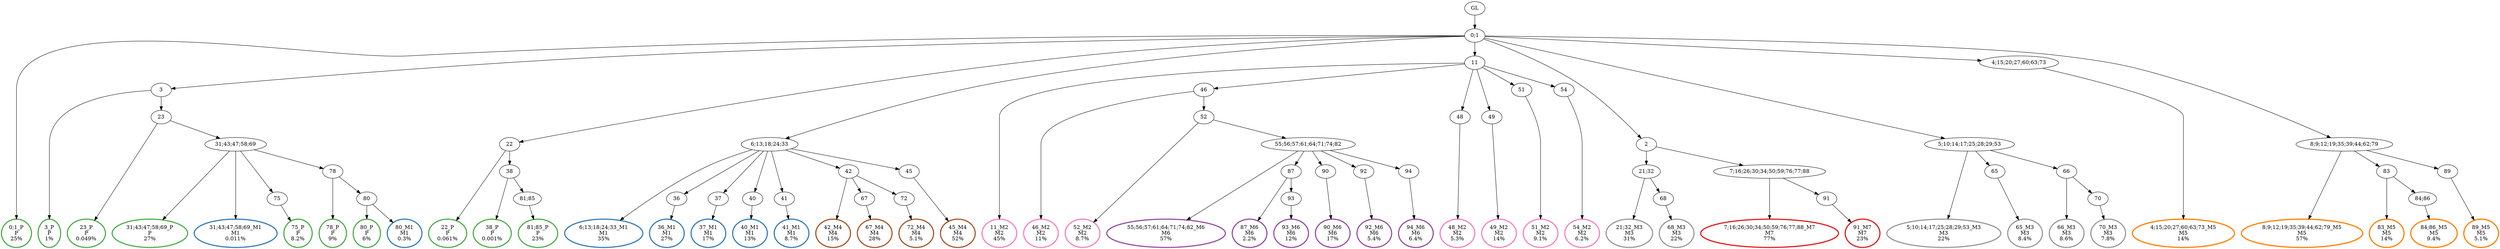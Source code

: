 digraph T {
	{
		rank=same
		91 [penwidth=3,colorscheme=set19,color=3,label="0;1_P\nP\n25%"]
		89 [penwidth=3,colorscheme=set19,color=3,label="3_P\nP\n1%"]
		87 [penwidth=3,colorscheme=set19,color=3,label="23_P\nP\n0.049%"]
		85 [penwidth=3,colorscheme=set19,color=3,label="31;43;47;58;69_P\nP\n27%"]
		83 [penwidth=3,colorscheme=set19,color=3,label="75_P\nP\n8.2%"]
		81 [penwidth=3,colorscheme=set19,color=3,label="78_P\nP\n9%"]
		79 [penwidth=3,colorscheme=set19,color=3,label="80_P\nP\n6%"]
		77 [penwidth=3,colorscheme=set19,color=3,label="22_P\nP\n0.061%"]
		75 [penwidth=3,colorscheme=set19,color=3,label="38_P\nP\n0.001%"]
		73 [penwidth=3,colorscheme=set19,color=3,label="81;85_P\nP\n23%"]
		72 [penwidth=3,colorscheme=set19,color=2,label="31;43;47;58;69_M1\nM1\n0.011%"]
		71 [penwidth=3,colorscheme=set19,color=2,label="80_M1\nM1\n0.3%"]
		69 [penwidth=3,colorscheme=set19,color=2,label="6;13;18;24;33_M1\nM1\n35%"]
		67 [penwidth=3,colorscheme=set19,color=2,label="36_M1\nM1\n27%"]
		65 [penwidth=3,colorscheme=set19,color=2,label="37_M1\nM1\n17%"]
		63 [penwidth=3,colorscheme=set19,color=2,label="40_M1\nM1\n13%"]
		61 [penwidth=3,colorscheme=set19,color=2,label="41_M1\nM1\n8.7%"]
		59 [penwidth=3,colorscheme=set19,color=8,label="11_M2\nM2\n45%"]
		57 [penwidth=3,colorscheme=set19,color=8,label="46_M2\nM2\n11%"]
		55 [penwidth=3,colorscheme=set19,color=8,label="52_M2\nM2\n8.7%"]
		53 [penwidth=3,colorscheme=set19,color=8,label="48_M2\nM2\n5.3%"]
		51 [penwidth=3,colorscheme=set19,color=8,label="49_M2\nM2\n14%"]
		49 [penwidth=3,colorscheme=set19,color=8,label="51_M2\nM2\n9.1%"]
		47 [penwidth=3,colorscheme=set19,color=8,label="54_M2\nM2\n6.2%"]
		44 [penwidth=3,colorscheme=set19,color=9,label="21;32_M3\nM3\n31%"]
		42 [penwidth=3,colorscheme=set19,color=9,label="68_M3\nM3\n22%"]
		40 [penwidth=3,colorscheme=set19,color=9,label="5;10;14;17;25;28;29;53_M3\nM3\n22%"]
		38 [penwidth=3,colorscheme=set19,color=9,label="65_M3\nM3\n8.4%"]
		36 [penwidth=3,colorscheme=set19,color=9,label="66_M3\nM3\n8.6%"]
		34 [penwidth=3,colorscheme=set19,color=9,label="70_M3\nM3\n7.8%"]
		32 [penwidth=3,colorscheme=set19,color=7,label="42_M4\nM4\n15%"]
		30 [penwidth=3,colorscheme=set19,color=7,label="67_M4\nM4\n28%"]
		28 [penwidth=3,colorscheme=set19,color=7,label="72_M4\nM4\n5.1%"]
		26 [penwidth=3,colorscheme=set19,color=7,label="45_M4\nM4\n52%"]
		24 [penwidth=3,colorscheme=set19,color=5,label="4;15;20;27;60;63;73_M5\nM5\n14%"]
		22 [penwidth=3,colorscheme=set19,color=5,label="8;9;12;19;35;39;44;62;79_M5\nM5\n57%"]
		20 [penwidth=3,colorscheme=set19,color=5,label="83_M5\nM5\n14%"]
		18 [penwidth=3,colorscheme=set19,color=5,label="84;86_M5\nM5\n9.4%"]
		16 [penwidth=3,colorscheme=set19,color=5,label="89_M5\nM5\n5.1%"]
		14 [penwidth=3,colorscheme=set19,color=4,label="55;56;57;61;64;71;74;82_M6\nM6\n57%"]
		12 [penwidth=3,colorscheme=set19,color=4,label="87_M6\nM6\n2.2%"]
		10 [penwidth=3,colorscheme=set19,color=4,label="93_M6\nM6\n12%"]
		8 [penwidth=3,colorscheme=set19,color=4,label="90_M6\nM6\n17%"]
		6 [penwidth=3,colorscheme=set19,color=4,label="92_M6\nM6\n5.4%"]
		4 [penwidth=3,colorscheme=set19,color=4,label="94_M6\nM6\n6.4%"]
		2 [penwidth=3,colorscheme=set19,color=1,label="7;16;26;30;34;50;59;76;77;88_M7\nM7\n77%"]
		0 [penwidth=3,colorscheme=set19,color=1,label="91_M7\nM7\n23%"]
	}
	93 [label="GL"]
	92 [label="0;1"]
	90 [label="3"]
	88 [label="23"]
	86 [label="31;43;47;58;69"]
	84 [label="75"]
	82 [label="78"]
	80 [label="80"]
	78 [label="22"]
	76 [label="38"]
	74 [label="81;85"]
	70 [label="6;13;18;24;33"]
	68 [label="36"]
	66 [label="37"]
	64 [label="40"]
	62 [label="41"]
	60 [label="11"]
	58 [label="46"]
	56 [label="52"]
	54 [label="48"]
	52 [label="49"]
	50 [label="51"]
	48 [label="54"]
	46 [label="2"]
	45 [label="21;32"]
	43 [label="68"]
	41 [label="5;10;14;17;25;28;29;53"]
	39 [label="65"]
	37 [label="66"]
	35 [label="70"]
	33 [label="42"]
	31 [label="67"]
	29 [label="72"]
	27 [label="45"]
	25 [label="4;15;20;27;60;63;73"]
	23 [label="8;9;12;19;35;39;44;62;79"]
	21 [label="83"]
	19 [label="84;86"]
	17 [label="89"]
	15 [label="55;56;57;61;64;71;74;82"]
	13 [label="87"]
	11 [label="93"]
	9 [label="90"]
	7 [label="92"]
	5 [label="94"]
	3 [label="7;16;26;30;34;50;59;76;77;88"]
	1 [label="91"]
	93 -> 92
	92 -> 91
	92 -> 90
	92 -> 78
	92 -> 70
	92 -> 60
	92 -> 46
	92 -> 41
	92 -> 25
	92 -> 23
	90 -> 89
	90 -> 88
	88 -> 87
	88 -> 86
	86 -> 85
	86 -> 84
	86 -> 82
	86 -> 72
	84 -> 83
	82 -> 81
	82 -> 80
	80 -> 79
	80 -> 71
	78 -> 77
	78 -> 76
	76 -> 75
	76 -> 74
	74 -> 73
	70 -> 69
	70 -> 68
	70 -> 66
	70 -> 64
	70 -> 62
	70 -> 33
	70 -> 27
	68 -> 67
	66 -> 65
	64 -> 63
	62 -> 61
	60 -> 59
	60 -> 58
	60 -> 54
	60 -> 52
	60 -> 50
	60 -> 48
	58 -> 57
	58 -> 56
	56 -> 55
	56 -> 15
	54 -> 53
	52 -> 51
	50 -> 49
	48 -> 47
	46 -> 45
	46 -> 3
	45 -> 44
	45 -> 43
	43 -> 42
	41 -> 40
	41 -> 39
	41 -> 37
	39 -> 38
	37 -> 36
	37 -> 35
	35 -> 34
	33 -> 32
	33 -> 31
	33 -> 29
	31 -> 30
	29 -> 28
	27 -> 26
	25 -> 24
	23 -> 22
	23 -> 21
	23 -> 17
	21 -> 20
	21 -> 19
	19 -> 18
	17 -> 16
	15 -> 14
	15 -> 13
	15 -> 9
	15 -> 7
	15 -> 5
	13 -> 12
	13 -> 11
	11 -> 10
	9 -> 8
	7 -> 6
	5 -> 4
	3 -> 2
	3 -> 1
	1 -> 0
}
